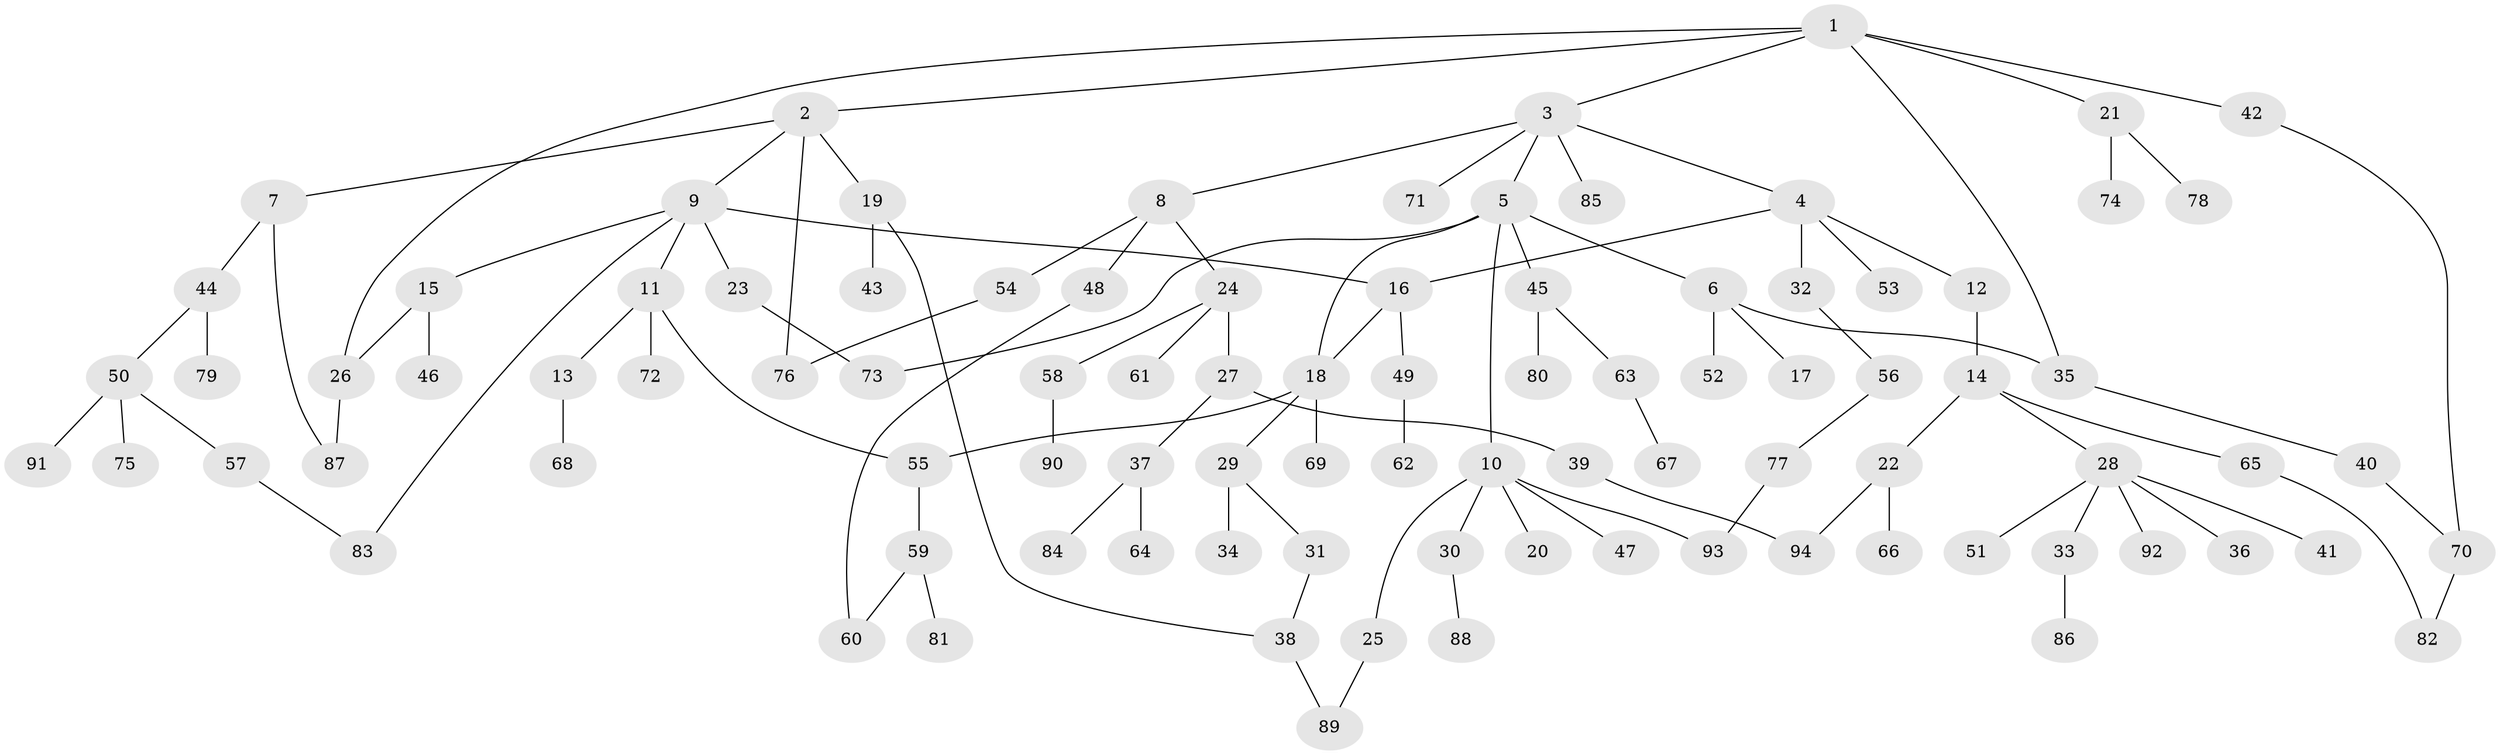 // Generated by graph-tools (version 1.1) at 2025/41/03/09/25 04:41:32]
// undirected, 94 vertices, 109 edges
graph export_dot {
graph [start="1"]
  node [color=gray90,style=filled];
  1;
  2;
  3;
  4;
  5;
  6;
  7;
  8;
  9;
  10;
  11;
  12;
  13;
  14;
  15;
  16;
  17;
  18;
  19;
  20;
  21;
  22;
  23;
  24;
  25;
  26;
  27;
  28;
  29;
  30;
  31;
  32;
  33;
  34;
  35;
  36;
  37;
  38;
  39;
  40;
  41;
  42;
  43;
  44;
  45;
  46;
  47;
  48;
  49;
  50;
  51;
  52;
  53;
  54;
  55;
  56;
  57;
  58;
  59;
  60;
  61;
  62;
  63;
  64;
  65;
  66;
  67;
  68;
  69;
  70;
  71;
  72;
  73;
  74;
  75;
  76;
  77;
  78;
  79;
  80;
  81;
  82;
  83;
  84;
  85;
  86;
  87;
  88;
  89;
  90;
  91;
  92;
  93;
  94;
  1 -- 2;
  1 -- 3;
  1 -- 21;
  1 -- 26;
  1 -- 42;
  1 -- 35;
  2 -- 7;
  2 -- 9;
  2 -- 19;
  2 -- 76;
  3 -- 4;
  3 -- 5;
  3 -- 8;
  3 -- 71;
  3 -- 85;
  4 -- 12;
  4 -- 32;
  4 -- 53;
  4 -- 16;
  5 -- 6;
  5 -- 10;
  5 -- 18;
  5 -- 45;
  5 -- 73;
  6 -- 17;
  6 -- 35;
  6 -- 52;
  7 -- 44;
  7 -- 87;
  8 -- 24;
  8 -- 48;
  8 -- 54;
  9 -- 11;
  9 -- 15;
  9 -- 16;
  9 -- 23;
  9 -- 83;
  10 -- 20;
  10 -- 25;
  10 -- 30;
  10 -- 47;
  10 -- 93;
  11 -- 13;
  11 -- 55;
  11 -- 72;
  12 -- 14;
  13 -- 68;
  14 -- 22;
  14 -- 28;
  14 -- 65;
  15 -- 46;
  15 -- 26;
  16 -- 49;
  16 -- 18;
  18 -- 29;
  18 -- 69;
  18 -- 55;
  19 -- 38;
  19 -- 43;
  21 -- 74;
  21 -- 78;
  22 -- 66;
  22 -- 94;
  23 -- 73;
  24 -- 27;
  24 -- 58;
  24 -- 61;
  25 -- 89;
  26 -- 87;
  27 -- 37;
  27 -- 39;
  28 -- 33;
  28 -- 36;
  28 -- 41;
  28 -- 51;
  28 -- 92;
  29 -- 31;
  29 -- 34;
  30 -- 88;
  31 -- 38;
  32 -- 56;
  33 -- 86;
  35 -- 40;
  37 -- 64;
  37 -- 84;
  38 -- 89;
  39 -- 94;
  40 -- 70;
  42 -- 70;
  44 -- 50;
  44 -- 79;
  45 -- 63;
  45 -- 80;
  48 -- 60;
  49 -- 62;
  50 -- 57;
  50 -- 75;
  50 -- 91;
  54 -- 76;
  55 -- 59;
  56 -- 77;
  57 -- 83;
  58 -- 90;
  59 -- 81;
  59 -- 60;
  63 -- 67;
  65 -- 82;
  70 -- 82;
  77 -- 93;
}
